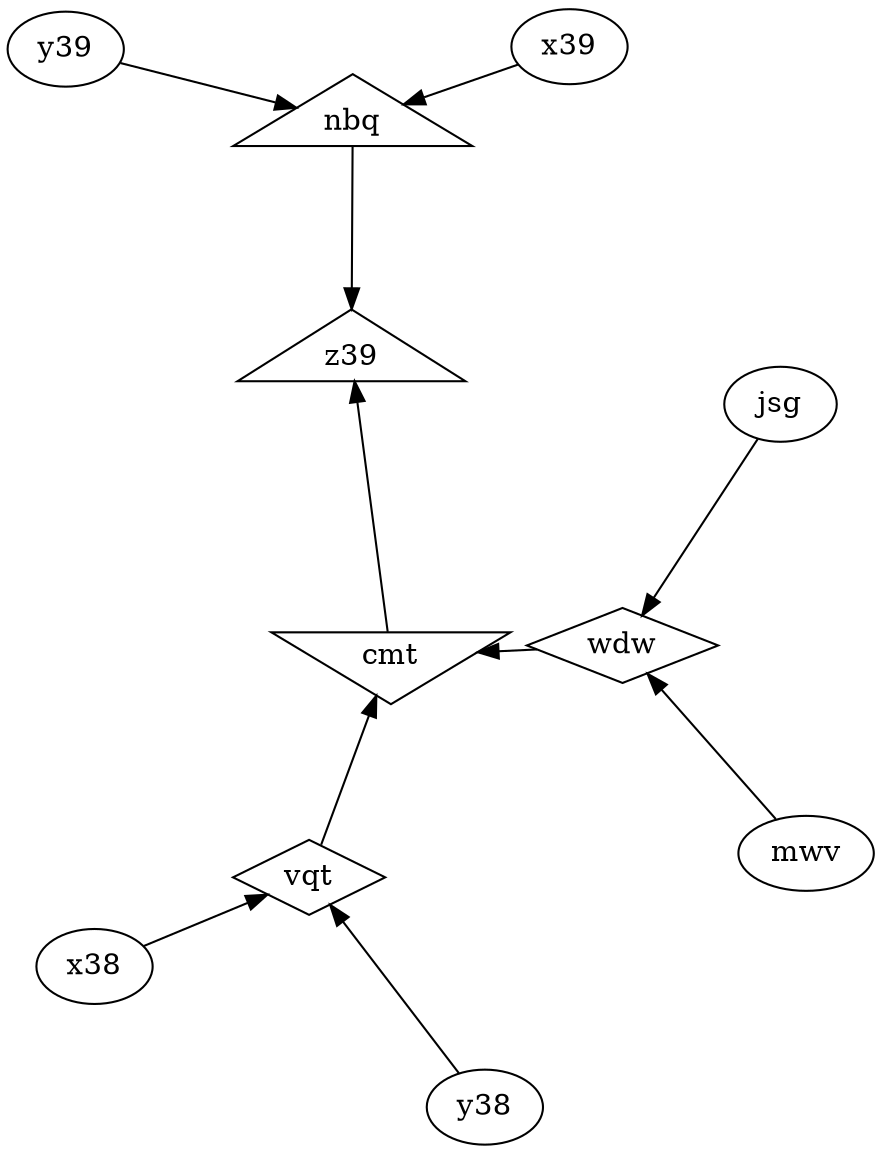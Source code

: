 digraph g1 {
  layout="fdp";
  overlap="false";
  splines="true";
  cmt [shape=invtriangle]
  wdw -> cmt
  vqt -> cmt
  nbq [shape=triangle]
  x39 -> nbq
  y39 -> nbq
  vqt [shape=diamond]
  x38 -> vqt
  y38 -> vqt
  wdw [shape=diamond]
  mwv -> wdw
  jsg -> wdw
  z39 [shape=triangle]
  nbq -> z39
  cmt -> z39
}
